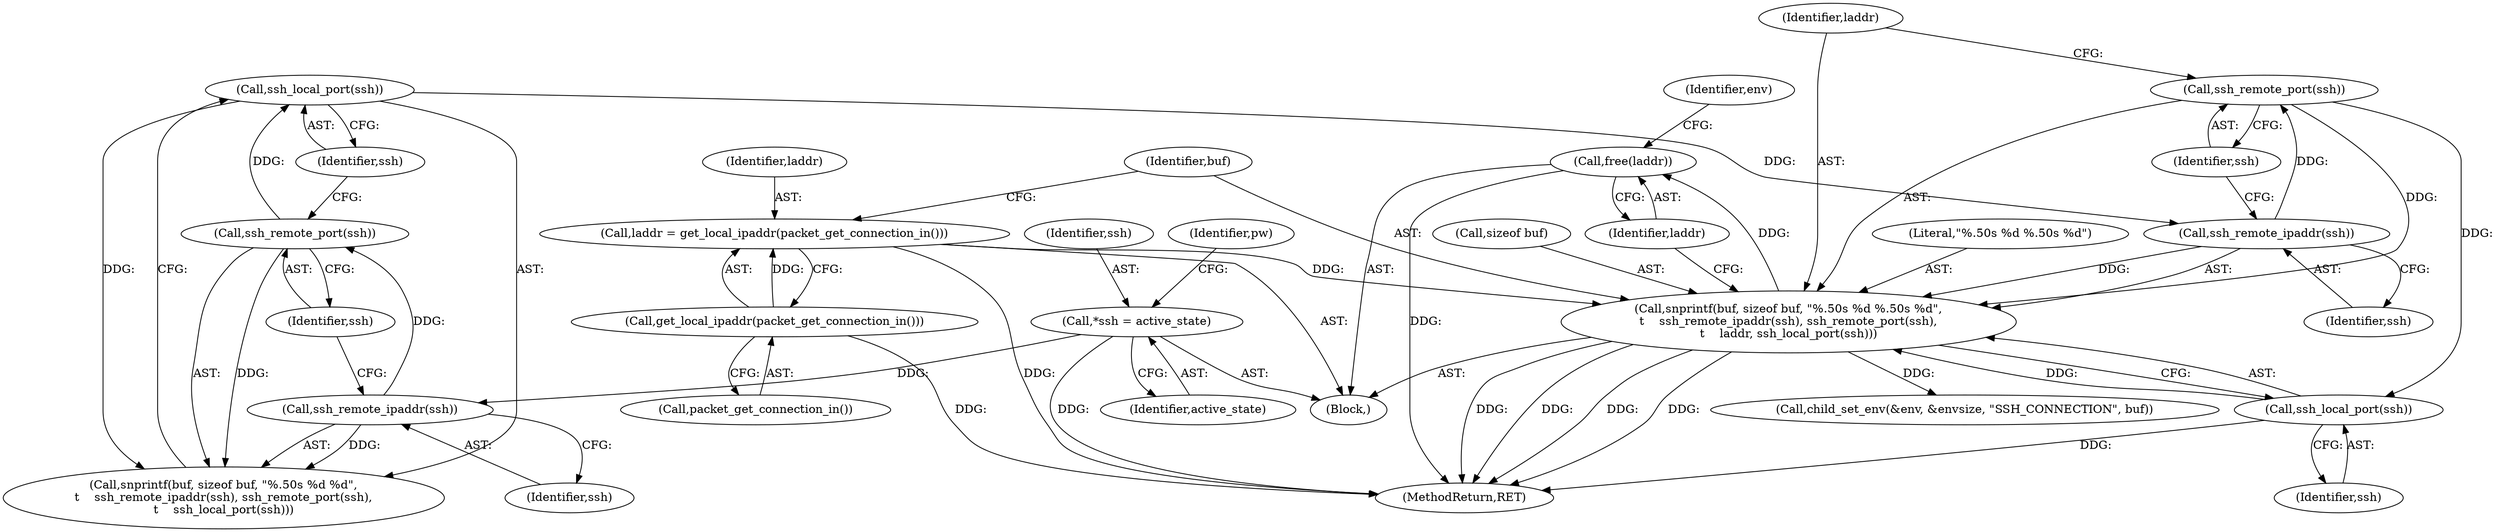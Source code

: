 digraph "0_mindrot_85bdcd7c92fe7ff133bbc4e10a65c91810f88755@API" {
"1000404" [label="(Call,free(laddr))"];
"1000392" [label="(Call,snprintf(buf, sizeof buf, \"%.50s %d %.50s %d\",\n\t    ssh_remote_ipaddr(ssh), ssh_remote_port(ssh),\n\t    laddr, ssh_local_port(ssh)))"];
"1000397" [label="(Call,ssh_remote_ipaddr(ssh))"];
"1000379" [label="(Call,ssh_local_port(ssh))"];
"1000377" [label="(Call,ssh_remote_port(ssh))"];
"1000375" [label="(Call,ssh_remote_ipaddr(ssh))"];
"1000120" [label="(Call,*ssh = active_state)"];
"1000399" [label="(Call,ssh_remote_port(ssh))"];
"1000388" [label="(Call,laddr = get_local_ipaddr(packet_get_connection_in()))"];
"1000390" [label="(Call,get_local_ipaddr(packet_get_connection_in()))"];
"1000402" [label="(Call,ssh_local_port(ssh))"];
"1000122" [label="(Identifier,active_state)"];
"1000389" [label="(Identifier,laddr)"];
"1000408" [label="(Identifier,env)"];
"1000630" [label="(MethodReturn,RET)"];
"1000118" [label="(Block,)"];
"1000406" [label="(Call,child_set_env(&env, &envsize, \"SSH_CONNECTION\", buf))"];
"1000404" [label="(Call,free(laddr))"];
"1000379" [label="(Call,ssh_local_port(ssh))"];
"1000375" [label="(Call,ssh_remote_ipaddr(ssh))"];
"1000401" [label="(Identifier,laddr)"];
"1000121" [label="(Identifier,ssh)"];
"1000405" [label="(Identifier,laddr)"];
"1000380" [label="(Identifier,ssh)"];
"1000120" [label="(Call,*ssh = active_state)"];
"1000391" [label="(Call,packet_get_connection_in())"];
"1000377" [label="(Call,ssh_remote_port(ssh))"];
"1000130" [label="(Identifier,pw)"];
"1000378" [label="(Identifier,ssh)"];
"1000398" [label="(Identifier,ssh)"];
"1000390" [label="(Call,get_local_ipaddr(packet_get_connection_in()))"];
"1000370" [label="(Call,snprintf(buf, sizeof buf, \"%.50s %d %d\",\n\t    ssh_remote_ipaddr(ssh), ssh_remote_port(ssh),\n\t    ssh_local_port(ssh)))"];
"1000399" [label="(Call,ssh_remote_port(ssh))"];
"1000397" [label="(Call,ssh_remote_ipaddr(ssh))"];
"1000400" [label="(Identifier,ssh)"];
"1000376" [label="(Identifier,ssh)"];
"1000388" [label="(Call,laddr = get_local_ipaddr(packet_get_connection_in()))"];
"1000392" [label="(Call,snprintf(buf, sizeof buf, \"%.50s %d %.50s %d\",\n\t    ssh_remote_ipaddr(ssh), ssh_remote_port(ssh),\n\t    laddr, ssh_local_port(ssh)))"];
"1000396" [label="(Literal,\"%.50s %d %.50s %d\")"];
"1000403" [label="(Identifier,ssh)"];
"1000394" [label="(Call,sizeof buf)"];
"1000402" [label="(Call,ssh_local_port(ssh))"];
"1000393" [label="(Identifier,buf)"];
"1000404" -> "1000118"  [label="AST: "];
"1000404" -> "1000405"  [label="CFG: "];
"1000405" -> "1000404"  [label="AST: "];
"1000408" -> "1000404"  [label="CFG: "];
"1000404" -> "1000630"  [label="DDG: "];
"1000392" -> "1000404"  [label="DDG: "];
"1000392" -> "1000118"  [label="AST: "];
"1000392" -> "1000402"  [label="CFG: "];
"1000393" -> "1000392"  [label="AST: "];
"1000394" -> "1000392"  [label="AST: "];
"1000396" -> "1000392"  [label="AST: "];
"1000397" -> "1000392"  [label="AST: "];
"1000399" -> "1000392"  [label="AST: "];
"1000401" -> "1000392"  [label="AST: "];
"1000402" -> "1000392"  [label="AST: "];
"1000405" -> "1000392"  [label="CFG: "];
"1000392" -> "1000630"  [label="DDG: "];
"1000392" -> "1000630"  [label="DDG: "];
"1000392" -> "1000630"  [label="DDG: "];
"1000392" -> "1000630"  [label="DDG: "];
"1000397" -> "1000392"  [label="DDG: "];
"1000399" -> "1000392"  [label="DDG: "];
"1000388" -> "1000392"  [label="DDG: "];
"1000402" -> "1000392"  [label="DDG: "];
"1000392" -> "1000406"  [label="DDG: "];
"1000397" -> "1000398"  [label="CFG: "];
"1000398" -> "1000397"  [label="AST: "];
"1000400" -> "1000397"  [label="CFG: "];
"1000379" -> "1000397"  [label="DDG: "];
"1000397" -> "1000399"  [label="DDG: "];
"1000379" -> "1000370"  [label="AST: "];
"1000379" -> "1000380"  [label="CFG: "];
"1000380" -> "1000379"  [label="AST: "];
"1000370" -> "1000379"  [label="CFG: "];
"1000379" -> "1000370"  [label="DDG: "];
"1000377" -> "1000379"  [label="DDG: "];
"1000377" -> "1000370"  [label="AST: "];
"1000377" -> "1000378"  [label="CFG: "];
"1000378" -> "1000377"  [label="AST: "];
"1000380" -> "1000377"  [label="CFG: "];
"1000377" -> "1000370"  [label="DDG: "];
"1000375" -> "1000377"  [label="DDG: "];
"1000375" -> "1000370"  [label="AST: "];
"1000375" -> "1000376"  [label="CFG: "];
"1000376" -> "1000375"  [label="AST: "];
"1000378" -> "1000375"  [label="CFG: "];
"1000375" -> "1000370"  [label="DDG: "];
"1000120" -> "1000375"  [label="DDG: "];
"1000120" -> "1000118"  [label="AST: "];
"1000120" -> "1000122"  [label="CFG: "];
"1000121" -> "1000120"  [label="AST: "];
"1000122" -> "1000120"  [label="AST: "];
"1000130" -> "1000120"  [label="CFG: "];
"1000120" -> "1000630"  [label="DDG: "];
"1000399" -> "1000400"  [label="CFG: "];
"1000400" -> "1000399"  [label="AST: "];
"1000401" -> "1000399"  [label="CFG: "];
"1000399" -> "1000402"  [label="DDG: "];
"1000388" -> "1000118"  [label="AST: "];
"1000388" -> "1000390"  [label="CFG: "];
"1000389" -> "1000388"  [label="AST: "];
"1000390" -> "1000388"  [label="AST: "];
"1000393" -> "1000388"  [label="CFG: "];
"1000388" -> "1000630"  [label="DDG: "];
"1000390" -> "1000388"  [label="DDG: "];
"1000390" -> "1000391"  [label="CFG: "];
"1000391" -> "1000390"  [label="AST: "];
"1000390" -> "1000630"  [label="DDG: "];
"1000402" -> "1000403"  [label="CFG: "];
"1000403" -> "1000402"  [label="AST: "];
"1000402" -> "1000630"  [label="DDG: "];
}
